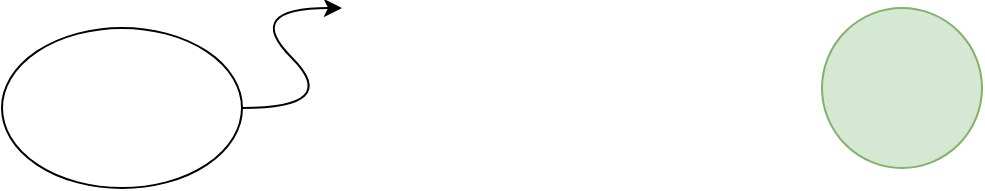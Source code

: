 <mxfile version="15.9.4" type="github">
  <diagram id="MxrtDzaIsBP__mq1xRaB" name="Page-1">
    <mxGraphModel dx="1422" dy="762" grid="1" gridSize="10" guides="1" tooltips="1" connect="1" arrows="1" fold="1" page="1" pageScale="1" pageWidth="827" pageHeight="1169" math="0" shadow="0">
      <root>
        <mxCell id="0" />
        <mxCell id="1" parent="0" />
        <mxCell id="2xli9w3K6ZbFmmfm4Tga-1" value="" style="ellipse;whiteSpace=wrap;html=1;" vertex="1" parent="1">
          <mxGeometry x="130" y="150" width="120" height="80" as="geometry" />
        </mxCell>
        <mxCell id="2xli9w3K6ZbFmmfm4Tga-2" value="" style="curved=1;endArrow=classic;html=1;rounded=0;" edge="1" parent="1">
          <mxGeometry width="50" height="50" relative="1" as="geometry">
            <mxPoint x="250" y="190" as="sourcePoint" />
            <mxPoint x="300" y="140" as="targetPoint" />
            <Array as="points">
              <mxPoint x="300" y="190" />
              <mxPoint x="250" y="140" />
            </Array>
          </mxGeometry>
        </mxCell>
        <mxCell id="2xli9w3K6ZbFmmfm4Tga-3" value="" style="ellipse;whiteSpace=wrap;html=1;aspect=fixed;fillColor=#d5e8d4;strokeColor=#82b366;" vertex="1" parent="1">
          <mxGeometry x="540" y="140" width="80" height="80" as="geometry" />
        </mxCell>
      </root>
    </mxGraphModel>
  </diagram>
</mxfile>
